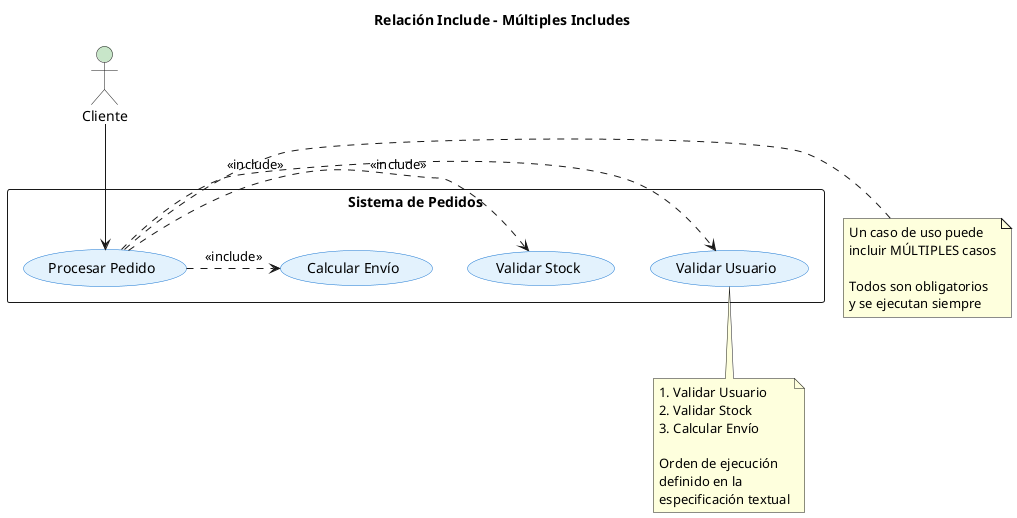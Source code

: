 @startuml
title Relación Include - Múltiples Includes

skinparam actorBackgroundColor #C8E6C9
skinparam usecaseBackgroundColor #E3F2FD
skinparam usecaseBorderColor #1976D2

actor Cliente

rectangle "Sistema de Pedidos" {
  usecase "Procesar Pedido" as UC1
  usecase "Validar Usuario" as UC2
  usecase "Validar Stock" as UC3
  usecase "Calcular Envío" as UC4
}

Cliente --> UC1

UC1 .> UC2 : <<include>>
UC1 .> UC3 : <<include>>
UC1 .> UC4 : <<include>>

note right of UC1
  Un caso de uso puede
  incluir MÚLTIPLES casos

  Todos son obligatorios
  y se ejecutan siempre
end note

note bottom of UC2
  1. Validar Usuario
  2. Validar Stock
  3. Calcular Envío

  Orden de ejecución
  definido en la
  especificación textual
end note

@enduml

